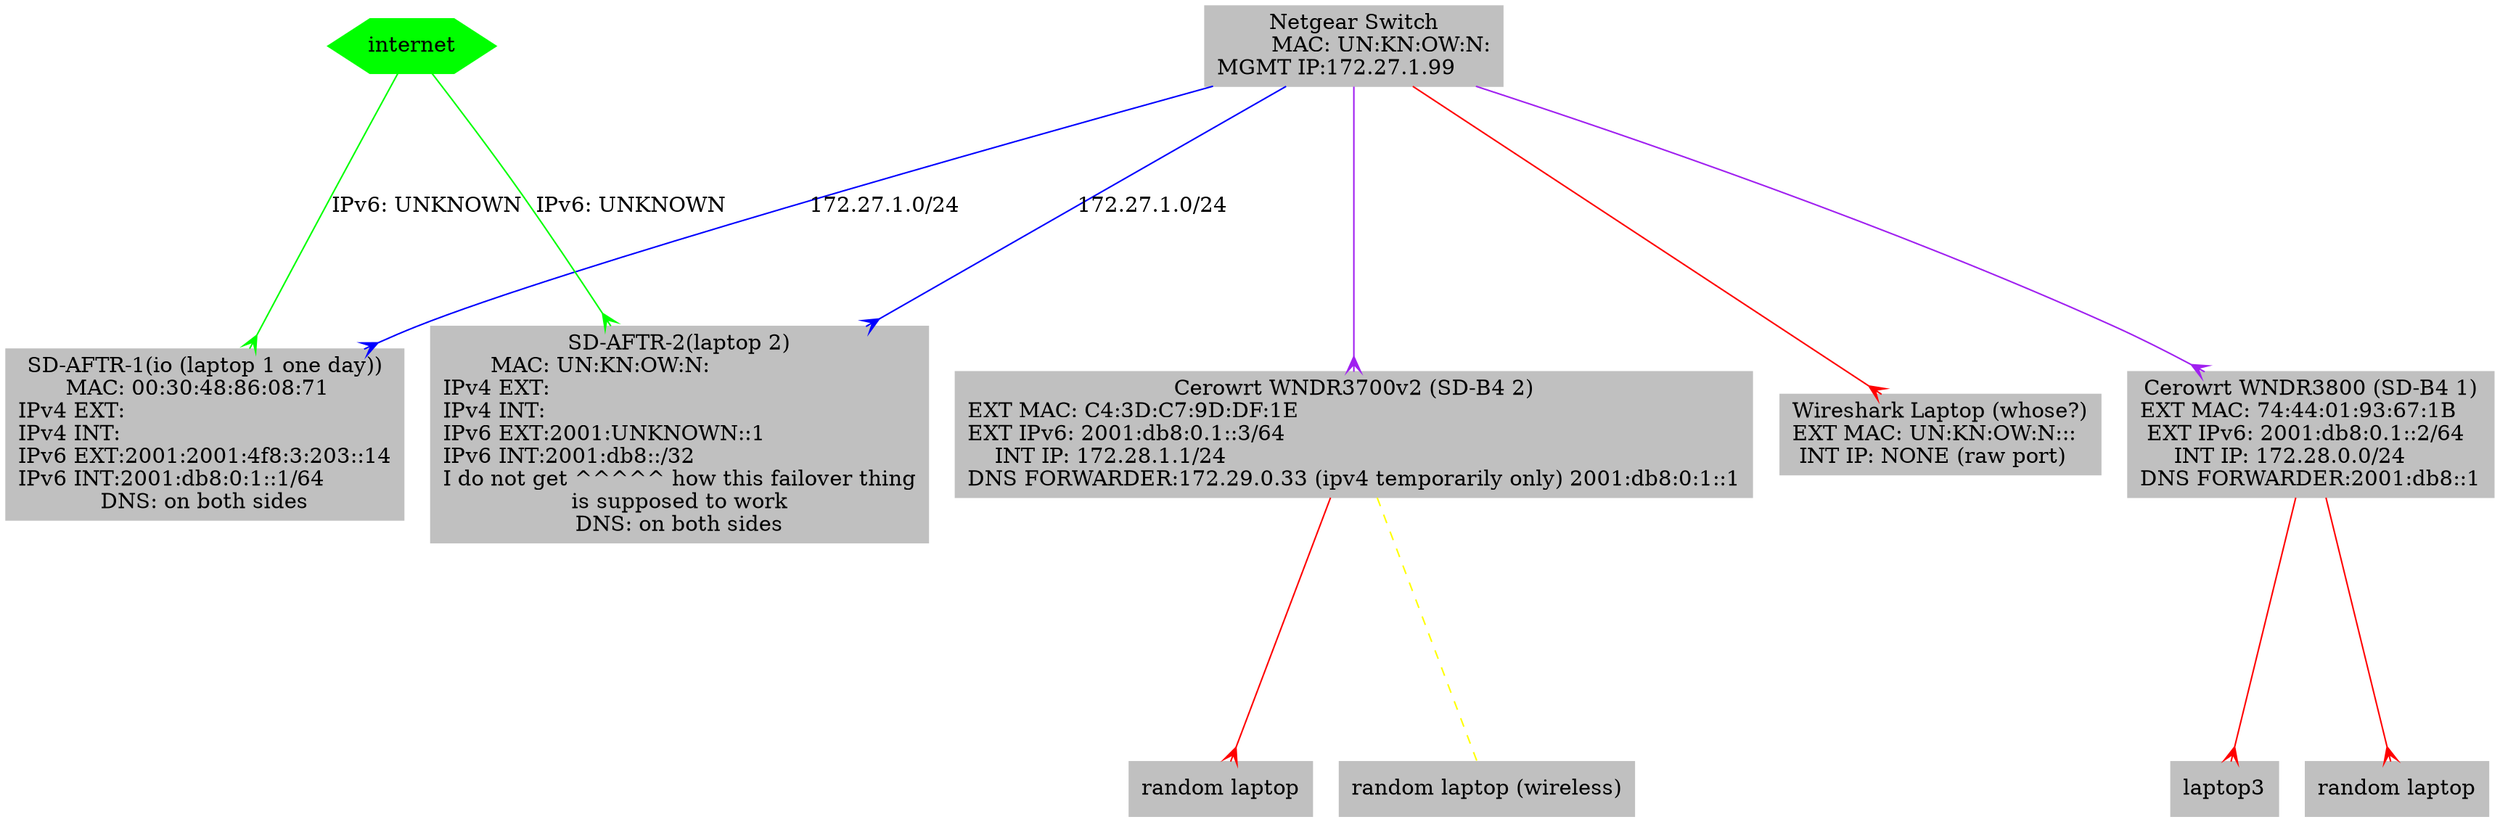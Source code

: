 digraph G {
 ranksep=2;
 ratio=auto;
 "SWITCH" [label="Netgear Switch\n        MAC: UN:KN:OW:N:\lMGMT IP:172.27.1.99\l"
	   shape="box",style="filled",color="grey" ];
 "Internet" [label="internet",
	     shape="hexagon",style="filled",color="green" ];
 "SD-AFTR-2" [label="SD-AFTR-2(laptop 2)\n       MAC: UN:KN:OW:N:\lIPv4 EXT:\lIPv4 INT:\lIPv6 EXT:2001:UNKNOWN::1\lIPv6 INT:2001:db8::/32\lI do not get ^^^^^ how this failover thing\nis supposed to work\nDNS: on both sides",
	      shape="box",style="filled",color="grey" ];
 "SD-AFTR-1" [label="SD-AFTR-1(io (laptop 1 one day))\n       MAC: 00:30:48:86:08:71\lIPv4 EXT:\lIPv4 INT:\lIPv6 EXT:2001:2001:4f8:3:203::14\lIPv6 INT:2001:db8:0:1::1/64\lDNS: on both sides",
	      shape="box",style="filled",color="grey" ];
 "SD-B4-1" [label="Cerowrt WNDR3800 (SD-B4 1)\nEXT MAC: 74:44:01:93:67:1B\l EXT IPv6: 2001:db8:0.1::2/64\l     INT IP: 172.28.0.0/24\lDNS FORWARDER:2001:db8::1\l",
	    shape="box",style="filled",color="grey" ];
 "SD-B4-2" [label="Cerowrt WNDR3700v2 (SD-B4 2)\nEXT MAC: C4:3D:C7:9D:DF:1E\lEXT IPv6: 2001:db8:0.1::3/64\l    INT IP: 172.28.1.1/24\lDNS FORWARDER:172.29.0.33 (ipv4 temporarily only) 2001:db8:0:1::1\l",
	    shape="box",style="filled",color="grey" ];
 "wireshark" [label="Wireshark Laptop (whose?)\nEXT MAC: UN:KN:OW:N:::\l INT IP: NONE (raw port)\l",
	    shape="box",style="filled",color="grey" ];
 "SWITCH" -> "SD-AFTR-2" [ label="172.27.1.0/24",color="blue",arrowhead="crow" ];
 "SWITCH" -> "SD-AFTR-1" [ label="172.27.1.0/24",color="blue",arrowhead="crow" ];
 "SWITCH" -> "SD-B4-1" [ color="purple",arrowhead="crow" ];
 "SWITCH" -> "SD-B4-2" [ color="purple",arrowhead="crow" ];
 "SWITCH" -> "wireshark" [ color="red",arrowhead="crow" ];
 "client1" [ label="laptop3",shape="box",style="filled",color="grey" ];
 "client2" [ label="random laptop",shape="box",style="filled",color="grey" ];
 "client3" [ label="random laptop",shape="box",style="filled",color="grey" ];
 "client4" [ label="random laptop (wireless)",shape="box",style="filled",color="grey" ];
 "Internet" -> "SD-AFTR-1" [ label="IPv6: UNKNOWN",color="green",arrowhead="crow" ];
 "Internet" -> "SD-AFTR-2" [ label="IPv6: UNKNOWN",color="green",arrowhead="crow" ];
 "SD-B4-1" -> "client1" [ color="red",arrowhead="crow" ];
 "SD-B4-1" -> "client2" [ color="red",arrowhead="crow" ];
 "SD-B4-2" -> "client3" [ color="red",arrowhead="crow" ];
 "SD-B4-2" -> "client4" [ color="yellow",style="dashed",arrowhead="none" ];
}
